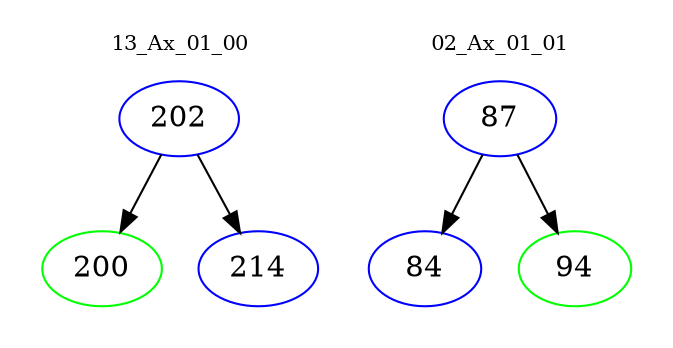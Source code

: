 digraph{
subgraph cluster_0 {
color = white
label = "13_Ax_01_00";
fontsize=10;
T0_202 [label="202", color="blue"]
T0_202 -> T0_200 [color="black"]
T0_200 [label="200", color="green"]
T0_202 -> T0_214 [color="black"]
T0_214 [label="214", color="blue"]
}
subgraph cluster_1 {
color = white
label = "02_Ax_01_01";
fontsize=10;
T1_87 [label="87", color="blue"]
T1_87 -> T1_84 [color="black"]
T1_84 [label="84", color="blue"]
T1_87 -> T1_94 [color="black"]
T1_94 [label="94", color="green"]
}
}

